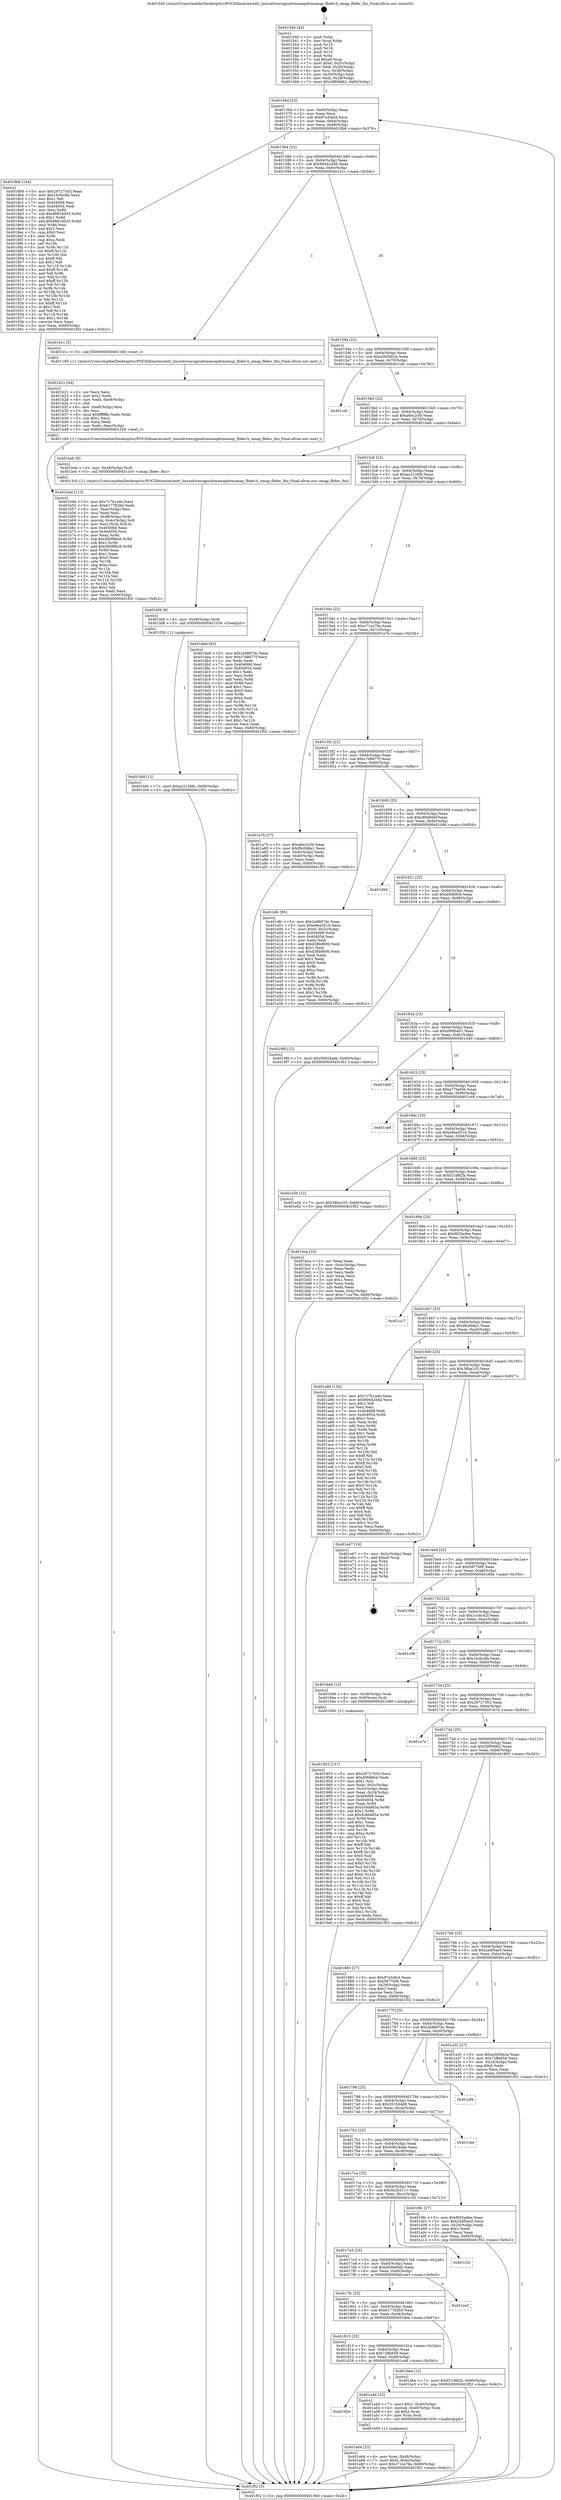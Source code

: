digraph "0x401540" {
  label = "0x401540 (/mnt/c/Users/mathe/Desktop/tcc/POCII/binaries/extr_linuxdriversgpudrmomapdrmomap_fbdev.h_omap_fbdev_fini_Final-ollvm.out::main(0))"
  labelloc = "t"
  node[shape=record]

  Entry [label="",width=0.3,height=0.3,shape=circle,fillcolor=black,style=filled]
  "0x40156d" [label="{
     0x40156d [23]\l
     | [instrs]\l
     &nbsp;&nbsp;0x40156d \<+3\>: mov -0x60(%rbp),%eax\l
     &nbsp;&nbsp;0x401570 \<+2\>: mov %eax,%ecx\l
     &nbsp;&nbsp;0x401572 \<+6\>: sub $0x87a34fcd,%ecx\l
     &nbsp;&nbsp;0x401578 \<+3\>: mov %eax,-0x64(%rbp)\l
     &nbsp;&nbsp;0x40157b \<+3\>: mov %ecx,-0x68(%rbp)\l
     &nbsp;&nbsp;0x40157e \<+6\>: je 00000000004018b6 \<main+0x376\>\l
  }"]
  "0x4018b6" [label="{
     0x4018b6 [144]\l
     | [instrs]\l
     &nbsp;&nbsp;0x4018b6 \<+5\>: mov $0x29727503,%eax\l
     &nbsp;&nbsp;0x4018bb \<+5\>: mov $0x1fcdcc8a,%ecx\l
     &nbsp;&nbsp;0x4018c0 \<+2\>: mov $0x1,%dl\l
     &nbsp;&nbsp;0x4018c2 \<+7\>: mov 0x404068,%esi\l
     &nbsp;&nbsp;0x4018c9 \<+7\>: mov 0x404054,%edi\l
     &nbsp;&nbsp;0x4018d0 \<+3\>: mov %esi,%r8d\l
     &nbsp;&nbsp;0x4018d3 \<+7\>: sub $0x8881bd33,%r8d\l
     &nbsp;&nbsp;0x4018da \<+4\>: sub $0x1,%r8d\l
     &nbsp;&nbsp;0x4018de \<+7\>: add $0x8881bd33,%r8d\l
     &nbsp;&nbsp;0x4018e5 \<+4\>: imul %r8d,%esi\l
     &nbsp;&nbsp;0x4018e9 \<+3\>: and $0x1,%esi\l
     &nbsp;&nbsp;0x4018ec \<+3\>: cmp $0x0,%esi\l
     &nbsp;&nbsp;0x4018ef \<+4\>: sete %r9b\l
     &nbsp;&nbsp;0x4018f3 \<+3\>: cmp $0xa,%edi\l
     &nbsp;&nbsp;0x4018f6 \<+4\>: setl %r10b\l
     &nbsp;&nbsp;0x4018fa \<+3\>: mov %r9b,%r11b\l
     &nbsp;&nbsp;0x4018fd \<+4\>: xor $0xff,%r11b\l
     &nbsp;&nbsp;0x401901 \<+3\>: mov %r10b,%bl\l
     &nbsp;&nbsp;0x401904 \<+3\>: xor $0xff,%bl\l
     &nbsp;&nbsp;0x401907 \<+3\>: xor $0x1,%dl\l
     &nbsp;&nbsp;0x40190a \<+3\>: mov %r11b,%r14b\l
     &nbsp;&nbsp;0x40190d \<+4\>: and $0xff,%r14b\l
     &nbsp;&nbsp;0x401911 \<+3\>: and %dl,%r9b\l
     &nbsp;&nbsp;0x401914 \<+3\>: mov %bl,%r15b\l
     &nbsp;&nbsp;0x401917 \<+4\>: and $0xff,%r15b\l
     &nbsp;&nbsp;0x40191b \<+3\>: and %dl,%r10b\l
     &nbsp;&nbsp;0x40191e \<+3\>: or %r9b,%r14b\l
     &nbsp;&nbsp;0x401921 \<+3\>: or %r10b,%r15b\l
     &nbsp;&nbsp;0x401924 \<+3\>: xor %r15b,%r14b\l
     &nbsp;&nbsp;0x401927 \<+3\>: or %bl,%r11b\l
     &nbsp;&nbsp;0x40192a \<+4\>: xor $0xff,%r11b\l
     &nbsp;&nbsp;0x40192e \<+3\>: or $0x1,%dl\l
     &nbsp;&nbsp;0x401931 \<+3\>: and %dl,%r11b\l
     &nbsp;&nbsp;0x401934 \<+3\>: or %r11b,%r14b\l
     &nbsp;&nbsp;0x401937 \<+4\>: test $0x1,%r14b\l
     &nbsp;&nbsp;0x40193b \<+3\>: cmovne %ecx,%eax\l
     &nbsp;&nbsp;0x40193e \<+3\>: mov %eax,-0x60(%rbp)\l
     &nbsp;&nbsp;0x401941 \<+5\>: jmp 0000000000401f02 \<main+0x9c2\>\l
  }"]
  "0x401584" [label="{
     0x401584 [22]\l
     | [instrs]\l
     &nbsp;&nbsp;0x401584 \<+5\>: jmp 0000000000401589 \<main+0x49\>\l
     &nbsp;&nbsp;0x401589 \<+3\>: mov -0x64(%rbp),%eax\l
     &nbsp;&nbsp;0x40158c \<+5\>: sub $0x90442d4d,%eax\l
     &nbsp;&nbsp;0x401591 \<+3\>: mov %eax,-0x6c(%rbp)\l
     &nbsp;&nbsp;0x401594 \<+6\>: je 0000000000401b1c \<main+0x5dc\>\l
  }"]
  Exit [label="",width=0.3,height=0.3,shape=circle,fillcolor=black,style=filled,peripheries=2]
  "0x401b1c" [label="{
     0x401b1c [5]\l
     | [instrs]\l
     &nbsp;&nbsp;0x401b1c \<+5\>: call 0000000000401160 \<next_i\>\l
     | [calls]\l
     &nbsp;&nbsp;0x401160 \{1\} (/mnt/c/Users/mathe/Desktop/tcc/POCII/binaries/extr_linuxdriversgpudrmomapdrmomap_fbdev.h_omap_fbdev_fini_Final-ollvm.out::next_i)\l
  }"]
  "0x40159a" [label="{
     0x40159a [22]\l
     | [instrs]\l
     &nbsp;&nbsp;0x40159a \<+5\>: jmp 000000000040159f \<main+0x5f\>\l
     &nbsp;&nbsp;0x40159f \<+3\>: mov -0x64(%rbp),%eax\l
     &nbsp;&nbsp;0x4015a2 \<+5\>: sub $0xa3b5bb2e,%eax\l
     &nbsp;&nbsp;0x4015a7 \<+3\>: mov %eax,-0x70(%rbp)\l
     &nbsp;&nbsp;0x4015aa \<+6\>: je 0000000000401cdc \<main+0x79c\>\l
  }"]
  "0x401bfd" [label="{
     0x401bfd [12]\l
     | [instrs]\l
     &nbsp;&nbsp;0x401bfd \<+7\>: movl $0xac2126fe,-0x60(%rbp)\l
     &nbsp;&nbsp;0x401c04 \<+5\>: jmp 0000000000401f02 \<main+0x9c2\>\l
  }"]
  "0x401cdc" [label="{
     0x401cdc\l
  }", style=dashed]
  "0x4015b0" [label="{
     0x4015b0 [22]\l
     | [instrs]\l
     &nbsp;&nbsp;0x4015b0 \<+5\>: jmp 00000000004015b5 \<main+0x75\>\l
     &nbsp;&nbsp;0x4015b5 \<+3\>: mov -0x64(%rbp),%eax\l
     &nbsp;&nbsp;0x4015b8 \<+5\>: sub $0xa6ec2cf4,%eax\l
     &nbsp;&nbsp;0x4015bd \<+3\>: mov %eax,-0x74(%rbp)\l
     &nbsp;&nbsp;0x4015c0 \<+6\>: je 0000000000401beb \<main+0x6ab\>\l
  }"]
  "0x401bf4" [label="{
     0x401bf4 [9]\l
     | [instrs]\l
     &nbsp;&nbsp;0x401bf4 \<+4\>: mov -0x48(%rbp),%rdi\l
     &nbsp;&nbsp;0x401bf8 \<+5\>: call 0000000000401030 \<free@plt\>\l
     | [calls]\l
     &nbsp;&nbsp;0x401030 \{1\} (unknown)\l
  }"]
  "0x401beb" [label="{
     0x401beb [9]\l
     | [instrs]\l
     &nbsp;&nbsp;0x401beb \<+4\>: mov -0x48(%rbp),%rdi\l
     &nbsp;&nbsp;0x401bef \<+5\>: call 00000000004013c0 \<omap_fbdev_fini\>\l
     | [calls]\l
     &nbsp;&nbsp;0x4013c0 \{1\} (/mnt/c/Users/mathe/Desktop/tcc/POCII/binaries/extr_linuxdriversgpudrmomapdrmomap_fbdev.h_omap_fbdev_fini_Final-ollvm.out::omap_fbdev_fini)\l
  }"]
  "0x4015c6" [label="{
     0x4015c6 [22]\l
     | [instrs]\l
     &nbsp;&nbsp;0x4015c6 \<+5\>: jmp 00000000004015cb \<main+0x8b\>\l
     &nbsp;&nbsp;0x4015cb \<+3\>: mov -0x64(%rbp),%eax\l
     &nbsp;&nbsp;0x4015ce \<+5\>: sub $0xac2126fe,%eax\l
     &nbsp;&nbsp;0x4015d3 \<+3\>: mov %eax,-0x78(%rbp)\l
     &nbsp;&nbsp;0x4015d6 \<+6\>: je 0000000000401da9 \<main+0x869\>\l
  }"]
  "0x401b4d" [label="{
     0x401b4d [113]\l
     | [instrs]\l
     &nbsp;&nbsp;0x401b4d \<+5\>: mov $0x7c7b1a4e,%ecx\l
     &nbsp;&nbsp;0x401b52 \<+5\>: mov $0x6177826d,%edx\l
     &nbsp;&nbsp;0x401b57 \<+6\>: mov -0xec(%rbp),%esi\l
     &nbsp;&nbsp;0x401b5d \<+3\>: imul %eax,%esi\l
     &nbsp;&nbsp;0x401b60 \<+4\>: mov -0x48(%rbp),%rdi\l
     &nbsp;&nbsp;0x401b64 \<+4\>: movslq -0x4c(%rbp),%r8\l
     &nbsp;&nbsp;0x401b68 \<+4\>: mov %esi,(%rdi,%r8,4)\l
     &nbsp;&nbsp;0x401b6c \<+7\>: mov 0x404068,%eax\l
     &nbsp;&nbsp;0x401b73 \<+7\>: mov 0x404054,%esi\l
     &nbsp;&nbsp;0x401b7a \<+3\>: mov %eax,%r9d\l
     &nbsp;&nbsp;0x401b7d \<+7\>: sub $0x560f86c8,%r9d\l
     &nbsp;&nbsp;0x401b84 \<+4\>: sub $0x1,%r9d\l
     &nbsp;&nbsp;0x401b88 \<+7\>: add $0x560f86c8,%r9d\l
     &nbsp;&nbsp;0x401b8f \<+4\>: imul %r9d,%eax\l
     &nbsp;&nbsp;0x401b93 \<+3\>: and $0x1,%eax\l
     &nbsp;&nbsp;0x401b96 \<+3\>: cmp $0x0,%eax\l
     &nbsp;&nbsp;0x401b99 \<+4\>: sete %r10b\l
     &nbsp;&nbsp;0x401b9d \<+3\>: cmp $0xa,%esi\l
     &nbsp;&nbsp;0x401ba0 \<+4\>: setl %r11b\l
     &nbsp;&nbsp;0x401ba4 \<+3\>: mov %r10b,%bl\l
     &nbsp;&nbsp;0x401ba7 \<+3\>: and %r11b,%bl\l
     &nbsp;&nbsp;0x401baa \<+3\>: xor %r11b,%r10b\l
     &nbsp;&nbsp;0x401bad \<+3\>: or %r10b,%bl\l
     &nbsp;&nbsp;0x401bb0 \<+3\>: test $0x1,%bl\l
     &nbsp;&nbsp;0x401bb3 \<+3\>: cmovne %edx,%ecx\l
     &nbsp;&nbsp;0x401bb6 \<+3\>: mov %ecx,-0x60(%rbp)\l
     &nbsp;&nbsp;0x401bb9 \<+5\>: jmp 0000000000401f02 \<main+0x9c2\>\l
  }"]
  "0x401da9" [label="{
     0x401da9 [83]\l
     | [instrs]\l
     &nbsp;&nbsp;0x401da9 \<+5\>: mov $0x2a9667dc,%eax\l
     &nbsp;&nbsp;0x401dae \<+5\>: mov $0xc7d8677f,%ecx\l
     &nbsp;&nbsp;0x401db3 \<+2\>: xor %edx,%edx\l
     &nbsp;&nbsp;0x401db5 \<+7\>: mov 0x404068,%esi\l
     &nbsp;&nbsp;0x401dbc \<+7\>: mov 0x404054,%edi\l
     &nbsp;&nbsp;0x401dc3 \<+3\>: sub $0x1,%edx\l
     &nbsp;&nbsp;0x401dc6 \<+3\>: mov %esi,%r8d\l
     &nbsp;&nbsp;0x401dc9 \<+3\>: add %edx,%r8d\l
     &nbsp;&nbsp;0x401dcc \<+4\>: imul %r8d,%esi\l
     &nbsp;&nbsp;0x401dd0 \<+3\>: and $0x1,%esi\l
     &nbsp;&nbsp;0x401dd3 \<+3\>: cmp $0x0,%esi\l
     &nbsp;&nbsp;0x401dd6 \<+4\>: sete %r9b\l
     &nbsp;&nbsp;0x401dda \<+3\>: cmp $0xa,%edi\l
     &nbsp;&nbsp;0x401ddd \<+4\>: setl %r10b\l
     &nbsp;&nbsp;0x401de1 \<+3\>: mov %r9b,%r11b\l
     &nbsp;&nbsp;0x401de4 \<+3\>: and %r10b,%r11b\l
     &nbsp;&nbsp;0x401de7 \<+3\>: xor %r10b,%r9b\l
     &nbsp;&nbsp;0x401dea \<+3\>: or %r9b,%r11b\l
     &nbsp;&nbsp;0x401ded \<+4\>: test $0x1,%r11b\l
     &nbsp;&nbsp;0x401df1 \<+3\>: cmovne %ecx,%eax\l
     &nbsp;&nbsp;0x401df4 \<+3\>: mov %eax,-0x60(%rbp)\l
     &nbsp;&nbsp;0x401df7 \<+5\>: jmp 0000000000401f02 \<main+0x9c2\>\l
  }"]
  "0x4015dc" [label="{
     0x4015dc [22]\l
     | [instrs]\l
     &nbsp;&nbsp;0x4015dc \<+5\>: jmp 00000000004015e1 \<main+0xa1\>\l
     &nbsp;&nbsp;0x4015e1 \<+3\>: mov -0x64(%rbp),%eax\l
     &nbsp;&nbsp;0x4015e4 \<+5\>: sub $0xc71ca79a,%eax\l
     &nbsp;&nbsp;0x4015e9 \<+3\>: mov %eax,-0x7c(%rbp)\l
     &nbsp;&nbsp;0x4015ec \<+6\>: je 0000000000401a7b \<main+0x53b\>\l
  }"]
  "0x401b21" [label="{
     0x401b21 [44]\l
     | [instrs]\l
     &nbsp;&nbsp;0x401b21 \<+2\>: xor %ecx,%ecx\l
     &nbsp;&nbsp;0x401b23 \<+5\>: mov $0x2,%edx\l
     &nbsp;&nbsp;0x401b28 \<+6\>: mov %edx,-0xe8(%rbp)\l
     &nbsp;&nbsp;0x401b2e \<+1\>: cltd\l
     &nbsp;&nbsp;0x401b2f \<+6\>: mov -0xe8(%rbp),%esi\l
     &nbsp;&nbsp;0x401b35 \<+2\>: idiv %esi\l
     &nbsp;&nbsp;0x401b37 \<+6\>: imul $0xfffffffe,%edx,%edx\l
     &nbsp;&nbsp;0x401b3d \<+3\>: sub $0x1,%ecx\l
     &nbsp;&nbsp;0x401b40 \<+2\>: sub %ecx,%edx\l
     &nbsp;&nbsp;0x401b42 \<+6\>: mov %edx,-0xec(%rbp)\l
     &nbsp;&nbsp;0x401b48 \<+5\>: call 0000000000401160 \<next_i\>\l
     | [calls]\l
     &nbsp;&nbsp;0x401160 \{1\} (/mnt/c/Users/mathe/Desktop/tcc/POCII/binaries/extr_linuxdriversgpudrmomapdrmomap_fbdev.h_omap_fbdev_fini_Final-ollvm.out::next_i)\l
  }"]
  "0x401a7b" [label="{
     0x401a7b [27]\l
     | [instrs]\l
     &nbsp;&nbsp;0x401a7b \<+5\>: mov $0xa6ec2cf4,%eax\l
     &nbsp;&nbsp;0x401a80 \<+5\>: mov $0xf8c0b8a1,%ecx\l
     &nbsp;&nbsp;0x401a85 \<+3\>: mov -0x4c(%rbp),%edx\l
     &nbsp;&nbsp;0x401a88 \<+3\>: cmp -0x40(%rbp),%edx\l
     &nbsp;&nbsp;0x401a8b \<+3\>: cmovl %ecx,%eax\l
     &nbsp;&nbsp;0x401a8e \<+3\>: mov %eax,-0x60(%rbp)\l
     &nbsp;&nbsp;0x401a91 \<+5\>: jmp 0000000000401f02 \<main+0x9c2\>\l
  }"]
  "0x4015f2" [label="{
     0x4015f2 [22]\l
     | [instrs]\l
     &nbsp;&nbsp;0x4015f2 \<+5\>: jmp 00000000004015f7 \<main+0xb7\>\l
     &nbsp;&nbsp;0x4015f7 \<+3\>: mov -0x64(%rbp),%eax\l
     &nbsp;&nbsp;0x4015fa \<+5\>: sub $0xc7d8677f,%eax\l
     &nbsp;&nbsp;0x4015ff \<+3\>: mov %eax,-0x80(%rbp)\l
     &nbsp;&nbsp;0x401602 \<+6\>: je 0000000000401dfc \<main+0x8bc\>\l
  }"]
  "0x401a64" [label="{
     0x401a64 [23]\l
     | [instrs]\l
     &nbsp;&nbsp;0x401a64 \<+4\>: mov %rax,-0x48(%rbp)\l
     &nbsp;&nbsp;0x401a68 \<+7\>: movl $0x0,-0x4c(%rbp)\l
     &nbsp;&nbsp;0x401a6f \<+7\>: movl $0xc71ca79a,-0x60(%rbp)\l
     &nbsp;&nbsp;0x401a76 \<+5\>: jmp 0000000000401f02 \<main+0x9c2\>\l
  }"]
  "0x401dfc" [label="{
     0x401dfc [95]\l
     | [instrs]\l
     &nbsp;&nbsp;0x401dfc \<+5\>: mov $0x2a9667dc,%eax\l
     &nbsp;&nbsp;0x401e01 \<+5\>: mov $0xe9ea551b,%ecx\l
     &nbsp;&nbsp;0x401e06 \<+7\>: movl $0x0,-0x2c(%rbp)\l
     &nbsp;&nbsp;0x401e0d \<+7\>: mov 0x404068,%edx\l
     &nbsp;&nbsp;0x401e14 \<+7\>: mov 0x404054,%esi\l
     &nbsp;&nbsp;0x401e1b \<+2\>: mov %edx,%edi\l
     &nbsp;&nbsp;0x401e1d \<+6\>: add $0xd38b9800,%edi\l
     &nbsp;&nbsp;0x401e23 \<+3\>: sub $0x1,%edi\l
     &nbsp;&nbsp;0x401e26 \<+6\>: sub $0xd38b9800,%edi\l
     &nbsp;&nbsp;0x401e2c \<+3\>: imul %edi,%edx\l
     &nbsp;&nbsp;0x401e2f \<+3\>: and $0x1,%edx\l
     &nbsp;&nbsp;0x401e32 \<+3\>: cmp $0x0,%edx\l
     &nbsp;&nbsp;0x401e35 \<+4\>: sete %r8b\l
     &nbsp;&nbsp;0x401e39 \<+3\>: cmp $0xa,%esi\l
     &nbsp;&nbsp;0x401e3c \<+4\>: setl %r9b\l
     &nbsp;&nbsp;0x401e40 \<+3\>: mov %r8b,%r10b\l
     &nbsp;&nbsp;0x401e43 \<+3\>: and %r9b,%r10b\l
     &nbsp;&nbsp;0x401e46 \<+3\>: xor %r9b,%r8b\l
     &nbsp;&nbsp;0x401e49 \<+3\>: or %r8b,%r10b\l
     &nbsp;&nbsp;0x401e4c \<+4\>: test $0x1,%r10b\l
     &nbsp;&nbsp;0x401e50 \<+3\>: cmovne %ecx,%eax\l
     &nbsp;&nbsp;0x401e53 \<+3\>: mov %eax,-0x60(%rbp)\l
     &nbsp;&nbsp;0x401e56 \<+5\>: jmp 0000000000401f02 \<main+0x9c2\>\l
  }"]
  "0x401608" [label="{
     0x401608 [25]\l
     | [instrs]\l
     &nbsp;&nbsp;0x401608 \<+5\>: jmp 000000000040160d \<main+0xcd\>\l
     &nbsp;&nbsp;0x40160d \<+3\>: mov -0x64(%rbp),%eax\l
     &nbsp;&nbsp;0x401610 \<+5\>: sub $0xc89d0def,%eax\l
     &nbsp;&nbsp;0x401615 \<+6\>: mov %eax,-0x84(%rbp)\l
     &nbsp;&nbsp;0x40161b \<+6\>: je 0000000000401d9d \<main+0x85d\>\l
  }"]
  "0x40182e" [label="{
     0x40182e\l
  }", style=dashed]
  "0x401d9d" [label="{
     0x401d9d\l
  }", style=dashed]
  "0x401621" [label="{
     0x401621 [25]\l
     | [instrs]\l
     &nbsp;&nbsp;0x401621 \<+5\>: jmp 0000000000401626 \<main+0xe6\>\l
     &nbsp;&nbsp;0x401626 \<+3\>: mov -0x64(%rbp),%eax\l
     &nbsp;&nbsp;0x401629 \<+5\>: sub $0xd5fd6fcd,%eax\l
     &nbsp;&nbsp;0x40162e \<+6\>: mov %eax,-0x88(%rbp)\l
     &nbsp;&nbsp;0x401634 \<+6\>: je 00000000004019f0 \<main+0x4b0\>\l
  }"]
  "0x401a4d" [label="{
     0x401a4d [23]\l
     | [instrs]\l
     &nbsp;&nbsp;0x401a4d \<+7\>: movl $0x1,-0x40(%rbp)\l
     &nbsp;&nbsp;0x401a54 \<+4\>: movslq -0x40(%rbp),%rax\l
     &nbsp;&nbsp;0x401a58 \<+4\>: shl $0x2,%rax\l
     &nbsp;&nbsp;0x401a5c \<+3\>: mov %rax,%rdi\l
     &nbsp;&nbsp;0x401a5f \<+5\>: call 0000000000401050 \<malloc@plt\>\l
     | [calls]\l
     &nbsp;&nbsp;0x401050 \{1\} (unknown)\l
  }"]
  "0x4019f0" [label="{
     0x4019f0 [12]\l
     | [instrs]\l
     &nbsp;&nbsp;0x4019f0 \<+7\>: movl $0x50624ade,-0x60(%rbp)\l
     &nbsp;&nbsp;0x4019f7 \<+5\>: jmp 0000000000401f02 \<main+0x9c2\>\l
  }"]
  "0x40163a" [label="{
     0x40163a [25]\l
     | [instrs]\l
     &nbsp;&nbsp;0x40163a \<+5\>: jmp 000000000040163f \<main+0xff\>\l
     &nbsp;&nbsp;0x40163f \<+3\>: mov -0x64(%rbp),%eax\l
     &nbsp;&nbsp;0x401642 \<+5\>: sub $0xd99fba01,%eax\l
     &nbsp;&nbsp;0x401647 \<+6\>: mov %eax,-0x8c(%rbp)\l
     &nbsp;&nbsp;0x40164d \<+6\>: je 0000000000401d40 \<main+0x800\>\l
  }"]
  "0x401815" [label="{
     0x401815 [25]\l
     | [instrs]\l
     &nbsp;&nbsp;0x401815 \<+5\>: jmp 000000000040181a \<main+0x2da\>\l
     &nbsp;&nbsp;0x40181a \<+3\>: mov -0x64(%rbp),%eax\l
     &nbsp;&nbsp;0x40181d \<+5\>: sub $0x72ffa658,%eax\l
     &nbsp;&nbsp;0x401822 \<+6\>: mov %eax,-0xd8(%rbp)\l
     &nbsp;&nbsp;0x401828 \<+6\>: je 0000000000401a4d \<main+0x50d\>\l
  }"]
  "0x401d40" [label="{
     0x401d40\l
  }", style=dashed]
  "0x401653" [label="{
     0x401653 [25]\l
     | [instrs]\l
     &nbsp;&nbsp;0x401653 \<+5\>: jmp 0000000000401658 \<main+0x118\>\l
     &nbsp;&nbsp;0x401658 \<+3\>: mov -0x64(%rbp),%eax\l
     &nbsp;&nbsp;0x40165b \<+5\>: sub $0xe77bef4b,%eax\l
     &nbsp;&nbsp;0x401660 \<+6\>: mov %eax,-0x90(%rbp)\l
     &nbsp;&nbsp;0x401666 \<+6\>: je 0000000000401ce8 \<main+0x7a8\>\l
  }"]
  "0x401bbe" [label="{
     0x401bbe [12]\l
     | [instrs]\l
     &nbsp;&nbsp;0x401bbe \<+7\>: movl $0xf31d8f2b,-0x60(%rbp)\l
     &nbsp;&nbsp;0x401bc5 \<+5\>: jmp 0000000000401f02 \<main+0x9c2\>\l
  }"]
  "0x401ce8" [label="{
     0x401ce8\l
  }", style=dashed]
  "0x40166c" [label="{
     0x40166c [25]\l
     | [instrs]\l
     &nbsp;&nbsp;0x40166c \<+5\>: jmp 0000000000401671 \<main+0x131\>\l
     &nbsp;&nbsp;0x401671 \<+3\>: mov -0x64(%rbp),%eax\l
     &nbsp;&nbsp;0x401674 \<+5\>: sub $0xe9ea551b,%eax\l
     &nbsp;&nbsp;0x401679 \<+6\>: mov %eax,-0x94(%rbp)\l
     &nbsp;&nbsp;0x40167f \<+6\>: je 0000000000401e5b \<main+0x91b\>\l
  }"]
  "0x4017fc" [label="{
     0x4017fc [25]\l
     | [instrs]\l
     &nbsp;&nbsp;0x4017fc \<+5\>: jmp 0000000000401801 \<main+0x2c1\>\l
     &nbsp;&nbsp;0x401801 \<+3\>: mov -0x64(%rbp),%eax\l
     &nbsp;&nbsp;0x401804 \<+5\>: sub $0x6177826d,%eax\l
     &nbsp;&nbsp;0x401809 \<+6\>: mov %eax,-0xd4(%rbp)\l
     &nbsp;&nbsp;0x40180f \<+6\>: je 0000000000401bbe \<main+0x67e\>\l
  }"]
  "0x401e5b" [label="{
     0x401e5b [12]\l
     | [instrs]\l
     &nbsp;&nbsp;0x401e5b \<+7\>: movl $0x38ba103,-0x60(%rbp)\l
     &nbsp;&nbsp;0x401e62 \<+5\>: jmp 0000000000401f02 \<main+0x9c2\>\l
  }"]
  "0x401685" [label="{
     0x401685 [25]\l
     | [instrs]\l
     &nbsp;&nbsp;0x401685 \<+5\>: jmp 000000000040168a \<main+0x14a\>\l
     &nbsp;&nbsp;0x40168a \<+3\>: mov -0x64(%rbp),%eax\l
     &nbsp;&nbsp;0x40168d \<+5\>: sub $0xf31d8f2b,%eax\l
     &nbsp;&nbsp;0x401692 \<+6\>: mov %eax,-0x98(%rbp)\l
     &nbsp;&nbsp;0x401698 \<+6\>: je 0000000000401bca \<main+0x68a\>\l
  }"]
  "0x401ee3" [label="{
     0x401ee3\l
  }", style=dashed]
  "0x401bca" [label="{
     0x401bca [33]\l
     | [instrs]\l
     &nbsp;&nbsp;0x401bca \<+2\>: xor %eax,%eax\l
     &nbsp;&nbsp;0x401bcc \<+3\>: mov -0x4c(%rbp),%ecx\l
     &nbsp;&nbsp;0x401bcf \<+2\>: mov %eax,%edx\l
     &nbsp;&nbsp;0x401bd1 \<+2\>: sub %ecx,%edx\l
     &nbsp;&nbsp;0x401bd3 \<+2\>: mov %eax,%ecx\l
     &nbsp;&nbsp;0x401bd5 \<+3\>: sub $0x1,%ecx\l
     &nbsp;&nbsp;0x401bd8 \<+2\>: add %ecx,%edx\l
     &nbsp;&nbsp;0x401bda \<+2\>: sub %edx,%eax\l
     &nbsp;&nbsp;0x401bdc \<+3\>: mov %eax,-0x4c(%rbp)\l
     &nbsp;&nbsp;0x401bdf \<+7\>: movl $0xc71ca79a,-0x60(%rbp)\l
     &nbsp;&nbsp;0x401be6 \<+5\>: jmp 0000000000401f02 \<main+0x9c2\>\l
  }"]
  "0x40169e" [label="{
     0x40169e [25]\l
     | [instrs]\l
     &nbsp;&nbsp;0x40169e \<+5\>: jmp 00000000004016a3 \<main+0x163\>\l
     &nbsp;&nbsp;0x4016a3 \<+3\>: mov -0x64(%rbp),%eax\l
     &nbsp;&nbsp;0x4016a6 \<+5\>: sub $0xf655a4be,%eax\l
     &nbsp;&nbsp;0x4016ab \<+6\>: mov %eax,-0x9c(%rbp)\l
     &nbsp;&nbsp;0x4016b1 \<+6\>: je 0000000000401a17 \<main+0x4d7\>\l
  }"]
  "0x4017e3" [label="{
     0x4017e3 [25]\l
     | [instrs]\l
     &nbsp;&nbsp;0x4017e3 \<+5\>: jmp 00000000004017e8 \<main+0x2a8\>\l
     &nbsp;&nbsp;0x4017e8 \<+3\>: mov -0x64(%rbp),%eax\l
     &nbsp;&nbsp;0x4017eb \<+5\>: sub $0x5d3b89d2,%eax\l
     &nbsp;&nbsp;0x4017f0 \<+6\>: mov %eax,-0xd0(%rbp)\l
     &nbsp;&nbsp;0x4017f6 \<+6\>: je 0000000000401ee3 \<main+0x9a3\>\l
  }"]
  "0x401a17" [label="{
     0x401a17\l
  }", style=dashed]
  "0x4016b7" [label="{
     0x4016b7 [25]\l
     | [instrs]\l
     &nbsp;&nbsp;0x4016b7 \<+5\>: jmp 00000000004016bc \<main+0x17c\>\l
     &nbsp;&nbsp;0x4016bc \<+3\>: mov -0x64(%rbp),%eax\l
     &nbsp;&nbsp;0x4016bf \<+5\>: sub $0xf8c0b8a1,%eax\l
     &nbsp;&nbsp;0x4016c4 \<+6\>: mov %eax,-0xa0(%rbp)\l
     &nbsp;&nbsp;0x4016ca \<+6\>: je 0000000000401a96 \<main+0x556\>\l
  }"]
  "0x401c52" [label="{
     0x401c52\l
  }", style=dashed]
  "0x401a96" [label="{
     0x401a96 [134]\l
     | [instrs]\l
     &nbsp;&nbsp;0x401a96 \<+5\>: mov $0x7c7b1a4e,%eax\l
     &nbsp;&nbsp;0x401a9b \<+5\>: mov $0x90442d4d,%ecx\l
     &nbsp;&nbsp;0x401aa0 \<+2\>: mov $0x1,%dl\l
     &nbsp;&nbsp;0x401aa2 \<+2\>: xor %esi,%esi\l
     &nbsp;&nbsp;0x401aa4 \<+7\>: mov 0x404068,%edi\l
     &nbsp;&nbsp;0x401aab \<+8\>: mov 0x404054,%r8d\l
     &nbsp;&nbsp;0x401ab3 \<+3\>: sub $0x1,%esi\l
     &nbsp;&nbsp;0x401ab6 \<+3\>: mov %edi,%r9d\l
     &nbsp;&nbsp;0x401ab9 \<+3\>: add %esi,%r9d\l
     &nbsp;&nbsp;0x401abc \<+4\>: imul %r9d,%edi\l
     &nbsp;&nbsp;0x401ac0 \<+3\>: and $0x1,%edi\l
     &nbsp;&nbsp;0x401ac3 \<+3\>: cmp $0x0,%edi\l
     &nbsp;&nbsp;0x401ac6 \<+4\>: sete %r10b\l
     &nbsp;&nbsp;0x401aca \<+4\>: cmp $0xa,%r8d\l
     &nbsp;&nbsp;0x401ace \<+4\>: setl %r11b\l
     &nbsp;&nbsp;0x401ad2 \<+3\>: mov %r10b,%bl\l
     &nbsp;&nbsp;0x401ad5 \<+3\>: xor $0xff,%bl\l
     &nbsp;&nbsp;0x401ad8 \<+3\>: mov %r11b,%r14b\l
     &nbsp;&nbsp;0x401adb \<+4\>: xor $0xff,%r14b\l
     &nbsp;&nbsp;0x401adf \<+3\>: xor $0x0,%dl\l
     &nbsp;&nbsp;0x401ae2 \<+3\>: mov %bl,%r15b\l
     &nbsp;&nbsp;0x401ae5 \<+4\>: and $0x0,%r15b\l
     &nbsp;&nbsp;0x401ae9 \<+3\>: and %dl,%r10b\l
     &nbsp;&nbsp;0x401aec \<+3\>: mov %r14b,%r12b\l
     &nbsp;&nbsp;0x401aef \<+4\>: and $0x0,%r12b\l
     &nbsp;&nbsp;0x401af3 \<+3\>: and %dl,%r11b\l
     &nbsp;&nbsp;0x401af6 \<+3\>: or %r10b,%r15b\l
     &nbsp;&nbsp;0x401af9 \<+3\>: or %r11b,%r12b\l
     &nbsp;&nbsp;0x401afc \<+3\>: xor %r12b,%r15b\l
     &nbsp;&nbsp;0x401aff \<+3\>: or %r14b,%bl\l
     &nbsp;&nbsp;0x401b02 \<+3\>: xor $0xff,%bl\l
     &nbsp;&nbsp;0x401b05 \<+3\>: or $0x0,%dl\l
     &nbsp;&nbsp;0x401b08 \<+2\>: and %dl,%bl\l
     &nbsp;&nbsp;0x401b0a \<+3\>: or %bl,%r15b\l
     &nbsp;&nbsp;0x401b0d \<+4\>: test $0x1,%r15b\l
     &nbsp;&nbsp;0x401b11 \<+3\>: cmovne %ecx,%eax\l
     &nbsp;&nbsp;0x401b14 \<+3\>: mov %eax,-0x60(%rbp)\l
     &nbsp;&nbsp;0x401b17 \<+5\>: jmp 0000000000401f02 \<main+0x9c2\>\l
  }"]
  "0x4016d0" [label="{
     0x4016d0 [25]\l
     | [instrs]\l
     &nbsp;&nbsp;0x4016d0 \<+5\>: jmp 00000000004016d5 \<main+0x195\>\l
     &nbsp;&nbsp;0x4016d5 \<+3\>: mov -0x64(%rbp),%eax\l
     &nbsp;&nbsp;0x4016d8 \<+5\>: sub $0x38ba103,%eax\l
     &nbsp;&nbsp;0x4016dd \<+6\>: mov %eax,-0xa4(%rbp)\l
     &nbsp;&nbsp;0x4016e3 \<+6\>: je 0000000000401e67 \<main+0x927\>\l
  }"]
  "0x4017ca" [label="{
     0x4017ca [25]\l
     | [instrs]\l
     &nbsp;&nbsp;0x4017ca \<+5\>: jmp 00000000004017cf \<main+0x28f\>\l
     &nbsp;&nbsp;0x4017cf \<+3\>: mov -0x64(%rbp),%eax\l
     &nbsp;&nbsp;0x4017d2 \<+5\>: sub $0x5b2b3111,%eax\l
     &nbsp;&nbsp;0x4017d7 \<+6\>: mov %eax,-0xcc(%rbp)\l
     &nbsp;&nbsp;0x4017dd \<+6\>: je 0000000000401c52 \<main+0x712\>\l
  }"]
  "0x401e67" [label="{
     0x401e67 [19]\l
     | [instrs]\l
     &nbsp;&nbsp;0x401e67 \<+3\>: mov -0x2c(%rbp),%eax\l
     &nbsp;&nbsp;0x401e6a \<+7\>: add $0xe0,%rsp\l
     &nbsp;&nbsp;0x401e71 \<+1\>: pop %rbx\l
     &nbsp;&nbsp;0x401e72 \<+2\>: pop %r12\l
     &nbsp;&nbsp;0x401e74 \<+2\>: pop %r14\l
     &nbsp;&nbsp;0x401e76 \<+2\>: pop %r15\l
     &nbsp;&nbsp;0x401e78 \<+1\>: pop %rbp\l
     &nbsp;&nbsp;0x401e79 \<+1\>: ret\l
  }"]
  "0x4016e9" [label="{
     0x4016e9 [25]\l
     | [instrs]\l
     &nbsp;&nbsp;0x4016e9 \<+5\>: jmp 00000000004016ee \<main+0x1ae\>\l
     &nbsp;&nbsp;0x4016ee \<+3\>: mov -0x64(%rbp),%eax\l
     &nbsp;&nbsp;0x4016f1 \<+5\>: sub $0x5877bf9,%eax\l
     &nbsp;&nbsp;0x4016f6 \<+6\>: mov %eax,-0xa8(%rbp)\l
     &nbsp;&nbsp;0x4016fc \<+6\>: je 000000000040189e \<main+0x35e\>\l
  }"]
  "0x4019fc" [label="{
     0x4019fc [27]\l
     | [instrs]\l
     &nbsp;&nbsp;0x4019fc \<+5\>: mov $0xf655a4be,%eax\l
     &nbsp;&nbsp;0x401a01 \<+5\>: mov $0x2a4f5ae5,%ecx\l
     &nbsp;&nbsp;0x401a06 \<+3\>: mov -0x24(%rbp),%edx\l
     &nbsp;&nbsp;0x401a09 \<+3\>: cmp $0x1,%edx\l
     &nbsp;&nbsp;0x401a0c \<+3\>: cmovl %ecx,%eax\l
     &nbsp;&nbsp;0x401a0f \<+3\>: mov %eax,-0x60(%rbp)\l
     &nbsp;&nbsp;0x401a12 \<+5\>: jmp 0000000000401f02 \<main+0x9c2\>\l
  }"]
  "0x40189e" [label="{
     0x40189e\l
  }", style=dashed]
  "0x401702" [label="{
     0x401702 [25]\l
     | [instrs]\l
     &nbsp;&nbsp;0x401702 \<+5\>: jmp 0000000000401707 \<main+0x1c7\>\l
     &nbsp;&nbsp;0x401707 \<+3\>: mov -0x64(%rbp),%eax\l
     &nbsp;&nbsp;0x40170a \<+5\>: sub $0x1cc8c42f,%eax\l
     &nbsp;&nbsp;0x40170f \<+6\>: mov %eax,-0xac(%rbp)\l
     &nbsp;&nbsp;0x401715 \<+6\>: je 0000000000401c09 \<main+0x6c9\>\l
  }"]
  "0x4017b1" [label="{
     0x4017b1 [25]\l
     | [instrs]\l
     &nbsp;&nbsp;0x4017b1 \<+5\>: jmp 00000000004017b6 \<main+0x276\>\l
     &nbsp;&nbsp;0x4017b6 \<+3\>: mov -0x64(%rbp),%eax\l
     &nbsp;&nbsp;0x4017b9 \<+5\>: sub $0x50624ade,%eax\l
     &nbsp;&nbsp;0x4017be \<+6\>: mov %eax,-0xc8(%rbp)\l
     &nbsp;&nbsp;0x4017c4 \<+6\>: je 00000000004019fc \<main+0x4bc\>\l
  }"]
  "0x401c09" [label="{
     0x401c09\l
  }", style=dashed]
  "0x40171b" [label="{
     0x40171b [25]\l
     | [instrs]\l
     &nbsp;&nbsp;0x40171b \<+5\>: jmp 0000000000401720 \<main+0x1e0\>\l
     &nbsp;&nbsp;0x401720 \<+3\>: mov -0x64(%rbp),%eax\l
     &nbsp;&nbsp;0x401723 \<+5\>: sub $0x1fcdcc8a,%eax\l
     &nbsp;&nbsp;0x401728 \<+6\>: mov %eax,-0xb0(%rbp)\l
     &nbsp;&nbsp;0x40172e \<+6\>: je 0000000000401946 \<main+0x406\>\l
  }"]
  "0x401cbe" [label="{
     0x401cbe\l
  }", style=dashed]
  "0x401946" [label="{
     0x401946 [13]\l
     | [instrs]\l
     &nbsp;&nbsp;0x401946 \<+4\>: mov -0x38(%rbp),%rax\l
     &nbsp;&nbsp;0x40194a \<+4\>: mov 0x8(%rax),%rdi\l
     &nbsp;&nbsp;0x40194e \<+5\>: call 0000000000401060 \<atoi@plt\>\l
     | [calls]\l
     &nbsp;&nbsp;0x401060 \{1\} (unknown)\l
  }"]
  "0x401734" [label="{
     0x401734 [25]\l
     | [instrs]\l
     &nbsp;&nbsp;0x401734 \<+5\>: jmp 0000000000401739 \<main+0x1f9\>\l
     &nbsp;&nbsp;0x401739 \<+3\>: mov -0x64(%rbp),%eax\l
     &nbsp;&nbsp;0x40173c \<+5\>: sub $0x29727503,%eax\l
     &nbsp;&nbsp;0x401741 \<+6\>: mov %eax,-0xb4(%rbp)\l
     &nbsp;&nbsp;0x401747 \<+6\>: je 0000000000401e7a \<main+0x93a\>\l
  }"]
  "0x401798" [label="{
     0x401798 [25]\l
     | [instrs]\l
     &nbsp;&nbsp;0x401798 \<+5\>: jmp 000000000040179d \<main+0x25d\>\l
     &nbsp;&nbsp;0x40179d \<+3\>: mov -0x64(%rbp),%eax\l
     &nbsp;&nbsp;0x4017a0 \<+5\>: sub $0x3515d4d8,%eax\l
     &nbsp;&nbsp;0x4017a5 \<+6\>: mov %eax,-0xc4(%rbp)\l
     &nbsp;&nbsp;0x4017ab \<+6\>: je 0000000000401cbe \<main+0x77e\>\l
  }"]
  "0x401e7a" [label="{
     0x401e7a\l
  }", style=dashed]
  "0x40174d" [label="{
     0x40174d [25]\l
     | [instrs]\l
     &nbsp;&nbsp;0x40174d \<+5\>: jmp 0000000000401752 \<main+0x212\>\l
     &nbsp;&nbsp;0x401752 \<+3\>: mov -0x64(%rbp),%eax\l
     &nbsp;&nbsp;0x401755 \<+5\>: sub $0x29f09d62,%eax\l
     &nbsp;&nbsp;0x40175a \<+6\>: mov %eax,-0xb8(%rbp)\l
     &nbsp;&nbsp;0x401760 \<+6\>: je 0000000000401883 \<main+0x343\>\l
  }"]
  "0x401ef4" [label="{
     0x401ef4\l
  }", style=dashed]
  "0x401883" [label="{
     0x401883 [27]\l
     | [instrs]\l
     &nbsp;&nbsp;0x401883 \<+5\>: mov $0x87a34fcd,%eax\l
     &nbsp;&nbsp;0x401888 \<+5\>: mov $0x5877bf9,%ecx\l
     &nbsp;&nbsp;0x40188d \<+3\>: mov -0x28(%rbp),%edx\l
     &nbsp;&nbsp;0x401890 \<+3\>: cmp $0x2,%edx\l
     &nbsp;&nbsp;0x401893 \<+3\>: cmovne %ecx,%eax\l
     &nbsp;&nbsp;0x401896 \<+3\>: mov %eax,-0x60(%rbp)\l
     &nbsp;&nbsp;0x401899 \<+5\>: jmp 0000000000401f02 \<main+0x9c2\>\l
  }"]
  "0x401766" [label="{
     0x401766 [25]\l
     | [instrs]\l
     &nbsp;&nbsp;0x401766 \<+5\>: jmp 000000000040176b \<main+0x22b\>\l
     &nbsp;&nbsp;0x40176b \<+3\>: mov -0x64(%rbp),%eax\l
     &nbsp;&nbsp;0x40176e \<+5\>: sub $0x2a4f5ae5,%eax\l
     &nbsp;&nbsp;0x401773 \<+6\>: mov %eax,-0xbc(%rbp)\l
     &nbsp;&nbsp;0x401779 \<+6\>: je 0000000000401a32 \<main+0x4f2\>\l
  }"]
  "0x401f02" [label="{
     0x401f02 [5]\l
     | [instrs]\l
     &nbsp;&nbsp;0x401f02 \<+5\>: jmp 000000000040156d \<main+0x2d\>\l
  }"]
  "0x401540" [label="{
     0x401540 [45]\l
     | [instrs]\l
     &nbsp;&nbsp;0x401540 \<+1\>: push %rbp\l
     &nbsp;&nbsp;0x401541 \<+3\>: mov %rsp,%rbp\l
     &nbsp;&nbsp;0x401544 \<+2\>: push %r15\l
     &nbsp;&nbsp;0x401546 \<+2\>: push %r14\l
     &nbsp;&nbsp;0x401548 \<+2\>: push %r12\l
     &nbsp;&nbsp;0x40154a \<+1\>: push %rbx\l
     &nbsp;&nbsp;0x40154b \<+7\>: sub $0xe0,%rsp\l
     &nbsp;&nbsp;0x401552 \<+7\>: movl $0x0,-0x2c(%rbp)\l
     &nbsp;&nbsp;0x401559 \<+3\>: mov %edi,-0x30(%rbp)\l
     &nbsp;&nbsp;0x40155c \<+4\>: mov %rsi,-0x38(%rbp)\l
     &nbsp;&nbsp;0x401560 \<+3\>: mov -0x30(%rbp),%edi\l
     &nbsp;&nbsp;0x401563 \<+3\>: mov %edi,-0x28(%rbp)\l
     &nbsp;&nbsp;0x401566 \<+7\>: movl $0x29f09d62,-0x60(%rbp)\l
  }"]
  "0x401953" [label="{
     0x401953 [157]\l
     | [instrs]\l
     &nbsp;&nbsp;0x401953 \<+5\>: mov $0x29727503,%ecx\l
     &nbsp;&nbsp;0x401958 \<+5\>: mov $0xd5fd6fcd,%edx\l
     &nbsp;&nbsp;0x40195d \<+3\>: mov $0x1,%sil\l
     &nbsp;&nbsp;0x401960 \<+3\>: mov %eax,-0x3c(%rbp)\l
     &nbsp;&nbsp;0x401963 \<+3\>: mov -0x3c(%rbp),%eax\l
     &nbsp;&nbsp;0x401966 \<+3\>: mov %eax,-0x24(%rbp)\l
     &nbsp;&nbsp;0x401969 \<+7\>: mov 0x404068,%eax\l
     &nbsp;&nbsp;0x401970 \<+8\>: mov 0x404054,%r8d\l
     &nbsp;&nbsp;0x401978 \<+3\>: mov %eax,%r9d\l
     &nbsp;&nbsp;0x40197b \<+7\>: add $0x5c8dd65a,%r9d\l
     &nbsp;&nbsp;0x401982 \<+4\>: sub $0x1,%r9d\l
     &nbsp;&nbsp;0x401986 \<+7\>: sub $0x5c8dd65a,%r9d\l
     &nbsp;&nbsp;0x40198d \<+4\>: imul %r9d,%eax\l
     &nbsp;&nbsp;0x401991 \<+3\>: and $0x1,%eax\l
     &nbsp;&nbsp;0x401994 \<+3\>: cmp $0x0,%eax\l
     &nbsp;&nbsp;0x401997 \<+4\>: sete %r10b\l
     &nbsp;&nbsp;0x40199b \<+4\>: cmp $0xa,%r8d\l
     &nbsp;&nbsp;0x40199f \<+4\>: setl %r11b\l
     &nbsp;&nbsp;0x4019a3 \<+3\>: mov %r10b,%bl\l
     &nbsp;&nbsp;0x4019a6 \<+3\>: xor $0xff,%bl\l
     &nbsp;&nbsp;0x4019a9 \<+3\>: mov %r11b,%r14b\l
     &nbsp;&nbsp;0x4019ac \<+4\>: xor $0xff,%r14b\l
     &nbsp;&nbsp;0x4019b0 \<+4\>: xor $0x0,%sil\l
     &nbsp;&nbsp;0x4019b4 \<+3\>: mov %bl,%r15b\l
     &nbsp;&nbsp;0x4019b7 \<+4\>: and $0x0,%r15b\l
     &nbsp;&nbsp;0x4019bb \<+3\>: and %sil,%r10b\l
     &nbsp;&nbsp;0x4019be \<+3\>: mov %r14b,%r12b\l
     &nbsp;&nbsp;0x4019c1 \<+4\>: and $0x0,%r12b\l
     &nbsp;&nbsp;0x4019c5 \<+3\>: and %sil,%r11b\l
     &nbsp;&nbsp;0x4019c8 \<+3\>: or %r10b,%r15b\l
     &nbsp;&nbsp;0x4019cb \<+3\>: or %r11b,%r12b\l
     &nbsp;&nbsp;0x4019ce \<+3\>: xor %r12b,%r15b\l
     &nbsp;&nbsp;0x4019d1 \<+3\>: or %r14b,%bl\l
     &nbsp;&nbsp;0x4019d4 \<+3\>: xor $0xff,%bl\l
     &nbsp;&nbsp;0x4019d7 \<+4\>: or $0x0,%sil\l
     &nbsp;&nbsp;0x4019db \<+3\>: and %sil,%bl\l
     &nbsp;&nbsp;0x4019de \<+3\>: or %bl,%r15b\l
     &nbsp;&nbsp;0x4019e1 \<+4\>: test $0x1,%r15b\l
     &nbsp;&nbsp;0x4019e5 \<+3\>: cmovne %edx,%ecx\l
     &nbsp;&nbsp;0x4019e8 \<+3\>: mov %ecx,-0x60(%rbp)\l
     &nbsp;&nbsp;0x4019eb \<+5\>: jmp 0000000000401f02 \<main+0x9c2\>\l
  }"]
  "0x40177f" [label="{
     0x40177f [25]\l
     | [instrs]\l
     &nbsp;&nbsp;0x40177f \<+5\>: jmp 0000000000401784 \<main+0x244\>\l
     &nbsp;&nbsp;0x401784 \<+3\>: mov -0x64(%rbp),%eax\l
     &nbsp;&nbsp;0x401787 \<+5\>: sub $0x2a9667dc,%eax\l
     &nbsp;&nbsp;0x40178c \<+6\>: mov %eax,-0xc0(%rbp)\l
     &nbsp;&nbsp;0x401792 \<+6\>: je 0000000000401ef4 \<main+0x9b4\>\l
  }"]
  "0x401a32" [label="{
     0x401a32 [27]\l
     | [instrs]\l
     &nbsp;&nbsp;0x401a32 \<+5\>: mov $0xa3b5bb2e,%eax\l
     &nbsp;&nbsp;0x401a37 \<+5\>: mov $0x72ffa658,%ecx\l
     &nbsp;&nbsp;0x401a3c \<+3\>: mov -0x24(%rbp),%edx\l
     &nbsp;&nbsp;0x401a3f \<+3\>: cmp $0x0,%edx\l
     &nbsp;&nbsp;0x401a42 \<+3\>: cmove %ecx,%eax\l
     &nbsp;&nbsp;0x401a45 \<+3\>: mov %eax,-0x60(%rbp)\l
     &nbsp;&nbsp;0x401a48 \<+5\>: jmp 0000000000401f02 \<main+0x9c2\>\l
  }"]
  Entry -> "0x401540" [label=" 1"]
  "0x40156d" -> "0x4018b6" [label=" 1"]
  "0x40156d" -> "0x401584" [label=" 17"]
  "0x401e67" -> Exit [label=" 1"]
  "0x401584" -> "0x401b1c" [label=" 1"]
  "0x401584" -> "0x40159a" [label=" 16"]
  "0x401e5b" -> "0x401f02" [label=" 1"]
  "0x40159a" -> "0x401cdc" [label=" 0"]
  "0x40159a" -> "0x4015b0" [label=" 16"]
  "0x401dfc" -> "0x401f02" [label=" 1"]
  "0x4015b0" -> "0x401beb" [label=" 1"]
  "0x4015b0" -> "0x4015c6" [label=" 15"]
  "0x401da9" -> "0x401f02" [label=" 1"]
  "0x4015c6" -> "0x401da9" [label=" 1"]
  "0x4015c6" -> "0x4015dc" [label=" 14"]
  "0x401bfd" -> "0x401f02" [label=" 1"]
  "0x4015dc" -> "0x401a7b" [label=" 2"]
  "0x4015dc" -> "0x4015f2" [label=" 12"]
  "0x401bf4" -> "0x401bfd" [label=" 1"]
  "0x4015f2" -> "0x401dfc" [label=" 1"]
  "0x4015f2" -> "0x401608" [label=" 11"]
  "0x401beb" -> "0x401bf4" [label=" 1"]
  "0x401608" -> "0x401d9d" [label=" 0"]
  "0x401608" -> "0x401621" [label=" 11"]
  "0x401bca" -> "0x401f02" [label=" 1"]
  "0x401621" -> "0x4019f0" [label=" 1"]
  "0x401621" -> "0x40163a" [label=" 10"]
  "0x401bbe" -> "0x401f02" [label=" 1"]
  "0x40163a" -> "0x401d40" [label=" 0"]
  "0x40163a" -> "0x401653" [label=" 10"]
  "0x401b21" -> "0x401b4d" [label=" 1"]
  "0x401653" -> "0x401ce8" [label=" 0"]
  "0x401653" -> "0x40166c" [label=" 10"]
  "0x401b1c" -> "0x401b21" [label=" 1"]
  "0x40166c" -> "0x401e5b" [label=" 1"]
  "0x40166c" -> "0x401685" [label=" 9"]
  "0x401a7b" -> "0x401f02" [label=" 2"]
  "0x401685" -> "0x401bca" [label=" 1"]
  "0x401685" -> "0x40169e" [label=" 8"]
  "0x401a64" -> "0x401f02" [label=" 1"]
  "0x40169e" -> "0x401a17" [label=" 0"]
  "0x40169e" -> "0x4016b7" [label=" 8"]
  "0x401815" -> "0x40182e" [label=" 0"]
  "0x4016b7" -> "0x401a96" [label=" 1"]
  "0x4016b7" -> "0x4016d0" [label=" 7"]
  "0x401815" -> "0x401a4d" [label=" 1"]
  "0x4016d0" -> "0x401e67" [label=" 1"]
  "0x4016d0" -> "0x4016e9" [label=" 6"]
  "0x4017fc" -> "0x401815" [label=" 1"]
  "0x4016e9" -> "0x40189e" [label=" 0"]
  "0x4016e9" -> "0x401702" [label=" 6"]
  "0x4017fc" -> "0x401bbe" [label=" 1"]
  "0x401702" -> "0x401c09" [label=" 0"]
  "0x401702" -> "0x40171b" [label=" 6"]
  "0x4017e3" -> "0x4017fc" [label=" 2"]
  "0x40171b" -> "0x401946" [label=" 1"]
  "0x40171b" -> "0x401734" [label=" 5"]
  "0x4017e3" -> "0x401ee3" [label=" 0"]
  "0x401734" -> "0x401e7a" [label=" 0"]
  "0x401734" -> "0x40174d" [label=" 5"]
  "0x4017ca" -> "0x4017e3" [label=" 2"]
  "0x40174d" -> "0x401883" [label=" 1"]
  "0x40174d" -> "0x401766" [label=" 4"]
  "0x401883" -> "0x401f02" [label=" 1"]
  "0x401540" -> "0x40156d" [label=" 1"]
  "0x401f02" -> "0x40156d" [label=" 17"]
  "0x4018b6" -> "0x401f02" [label=" 1"]
  "0x401946" -> "0x401953" [label=" 1"]
  "0x401953" -> "0x401f02" [label=" 1"]
  "0x4019f0" -> "0x401f02" [label=" 1"]
  "0x4017ca" -> "0x401c52" [label=" 0"]
  "0x401766" -> "0x401a32" [label=" 1"]
  "0x401766" -> "0x40177f" [label=" 3"]
  "0x401b4d" -> "0x401f02" [label=" 1"]
  "0x40177f" -> "0x401ef4" [label=" 0"]
  "0x40177f" -> "0x401798" [label=" 3"]
  "0x401a4d" -> "0x401a64" [label=" 1"]
  "0x401798" -> "0x401cbe" [label=" 0"]
  "0x401798" -> "0x4017b1" [label=" 3"]
  "0x401a96" -> "0x401f02" [label=" 1"]
  "0x4017b1" -> "0x4019fc" [label=" 1"]
  "0x4017b1" -> "0x4017ca" [label=" 2"]
  "0x4019fc" -> "0x401f02" [label=" 1"]
  "0x401a32" -> "0x401f02" [label=" 1"]
}

